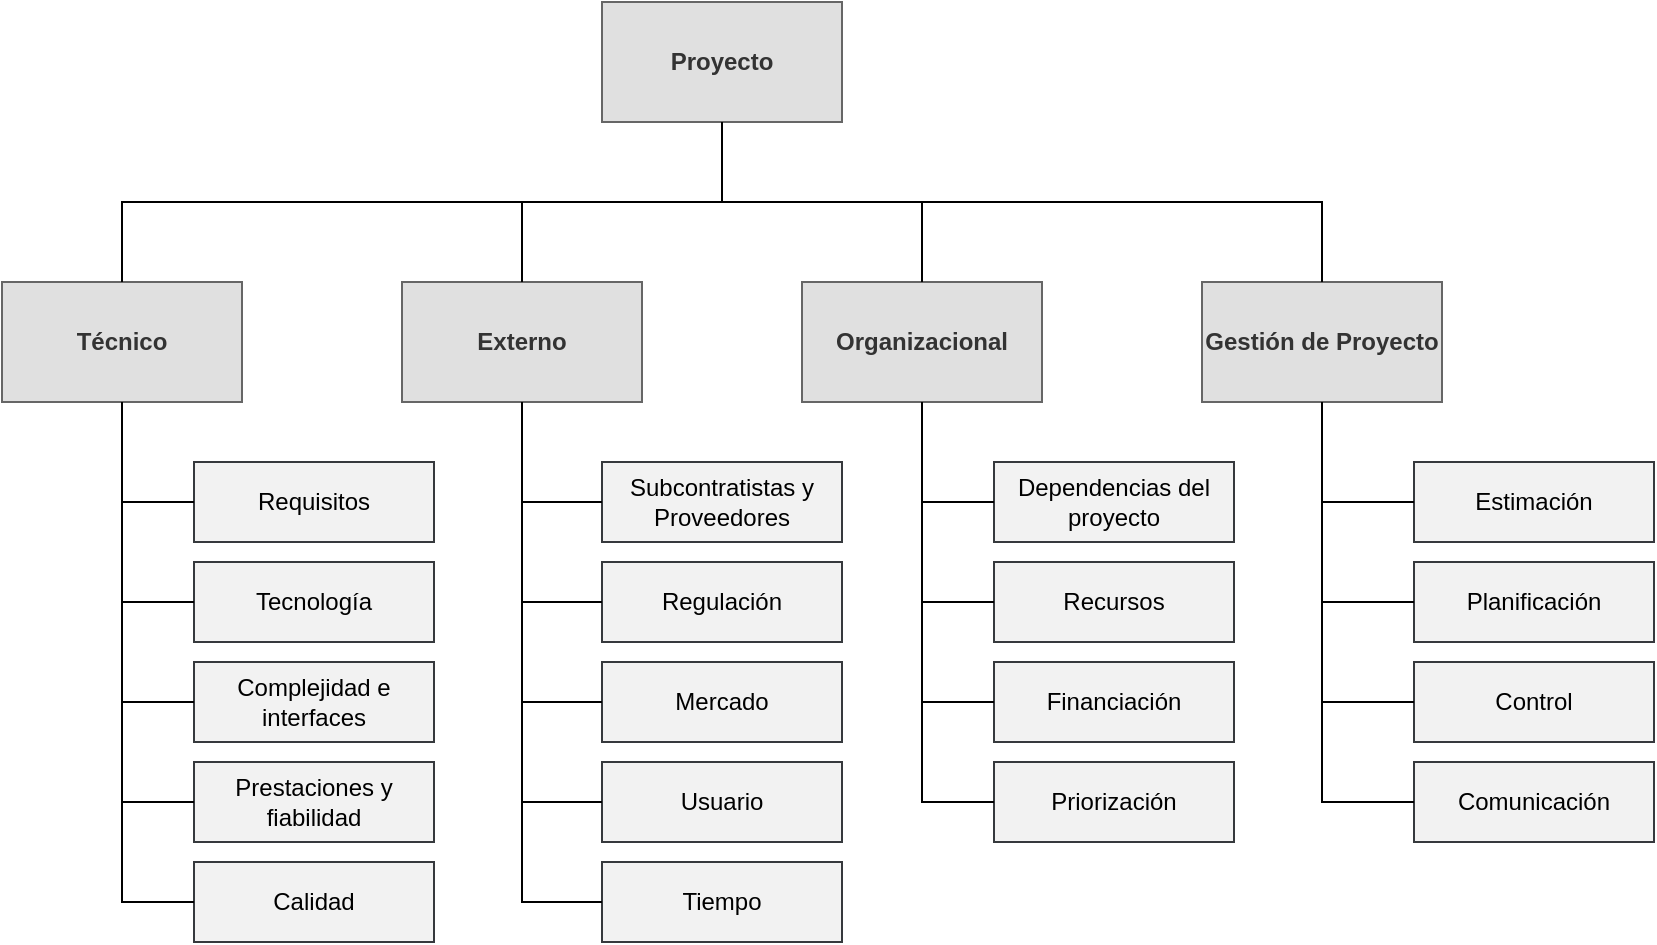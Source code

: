 <mxfile version="23.1.5" type="device">
  <diagram name="Página-1" id="uHWxVs0LwaG_lyF-c3OP">
    <mxGraphModel dx="2074" dy="1204" grid="1" gridSize="10" guides="1" tooltips="1" connect="1" arrows="1" fold="1" page="1" pageScale="1" pageWidth="827" pageHeight="1169" background="none" math="0" shadow="0">
      <root>
        <mxCell id="0" />
        <mxCell id="1" parent="0" />
        <mxCell id="MjiaWBXvYtHZBTpJzOOx-1" value="Proyecto" style="rounded=0;whiteSpace=wrap;html=1;fillColor=#E0E0E0;fontColor=#333333;strokeColor=#666666;fontSize=12;fontStyle=1" parent="1" vertex="1">
          <mxGeometry x="300" y="300" width="120" height="60" as="geometry" />
        </mxCell>
        <mxCell id="MjiaWBXvYtHZBTpJzOOx-2" value="Técnico" style="rounded=0;whiteSpace=wrap;html=1;fontStyle=1;fillColor=#E0E0E0;fontColor=#333333;strokeColor=#666666;" parent="1" vertex="1">
          <mxGeometry y="440" width="120" height="60" as="geometry" />
        </mxCell>
        <mxCell id="MjiaWBXvYtHZBTpJzOOx-3" value="Externo" style="rounded=0;whiteSpace=wrap;html=1;fontStyle=1;fillColor=#E0E0E0;fontColor=#333333;strokeColor=#666666;" parent="1" vertex="1">
          <mxGeometry x="200" y="440" width="120" height="60" as="geometry" />
        </mxCell>
        <mxCell id="MjiaWBXvYtHZBTpJzOOx-4" value="Organizacional" style="rounded=0;whiteSpace=wrap;html=1;fontStyle=1;fillColor=#E0E0E0;fontColor=#333333;strokeColor=#666666;" parent="1" vertex="1">
          <mxGeometry x="400" y="440" width="120" height="60" as="geometry" />
        </mxCell>
        <mxCell id="MjiaWBXvYtHZBTpJzOOx-5" value="Gestión de Proyecto" style="rounded=0;whiteSpace=wrap;html=1;fontStyle=1;fillColor=#E0E0E0;fontColor=#333333;strokeColor=#666666;" parent="1" vertex="1">
          <mxGeometry x="600" y="440" width="120" height="60" as="geometry" />
        </mxCell>
        <mxCell id="MjiaWBXvYtHZBTpJzOOx-6" value="Requisitos" style="rounded=0;whiteSpace=wrap;html=1;fillColor=#F2F2F2;strokeColor=#36393d;" parent="1" vertex="1">
          <mxGeometry x="96" y="530" width="120" height="40" as="geometry" />
        </mxCell>
        <mxCell id="MjiaWBXvYtHZBTpJzOOx-7" value="Tecnología" style="rounded=0;whiteSpace=wrap;html=1;fillColor=#F2F2F2;strokeColor=#36393d;" parent="1" vertex="1">
          <mxGeometry x="96" y="580" width="120" height="40" as="geometry" />
        </mxCell>
        <mxCell id="MjiaWBXvYtHZBTpJzOOx-8" value="Complejidad e interfaces" style="rounded=0;whiteSpace=wrap;html=1;fillColor=#F2F2F2;strokeColor=#36393d;" parent="1" vertex="1">
          <mxGeometry x="96" y="630" width="120" height="40" as="geometry" />
        </mxCell>
        <mxCell id="MjiaWBXvYtHZBTpJzOOx-9" value="Prestaciones y fiabilidad" style="rounded=0;whiteSpace=wrap;html=1;fillColor=#F2F2F2;strokeColor=#36393d;" parent="1" vertex="1">
          <mxGeometry x="96" y="680" width="120" height="40" as="geometry" />
        </mxCell>
        <mxCell id="MjiaWBXvYtHZBTpJzOOx-10" value="Calidad" style="rounded=0;whiteSpace=wrap;html=1;fillColor=#F2F2F2;strokeColor=#36393d;" parent="1" vertex="1">
          <mxGeometry x="96" y="730" width="120" height="40" as="geometry" />
        </mxCell>
        <mxCell id="MjiaWBXvYtHZBTpJzOOx-11" value="Subcontratistas y Proveedores" style="rounded=0;whiteSpace=wrap;html=1;fillColor=#F2F2F2;strokeColor=#36393d;" parent="1" vertex="1">
          <mxGeometry x="300" y="530" width="120" height="40" as="geometry" />
        </mxCell>
        <mxCell id="MjiaWBXvYtHZBTpJzOOx-12" value="Regulación" style="rounded=0;whiteSpace=wrap;html=1;fillColor=#F2F2F2;strokeColor=#36393d;" parent="1" vertex="1">
          <mxGeometry x="300" y="580" width="120" height="40" as="geometry" />
        </mxCell>
        <mxCell id="MjiaWBXvYtHZBTpJzOOx-13" value="Mercado" style="rounded=0;whiteSpace=wrap;html=1;fillColor=#F2F2F2;strokeColor=#36393d;" parent="1" vertex="1">
          <mxGeometry x="300" y="630" width="120" height="40" as="geometry" />
        </mxCell>
        <mxCell id="MjiaWBXvYtHZBTpJzOOx-14" value="Usuario" style="rounded=0;whiteSpace=wrap;html=1;fillColor=#F2F2F2;strokeColor=#36393d;" parent="1" vertex="1">
          <mxGeometry x="300" y="680" width="120" height="40" as="geometry" />
        </mxCell>
        <mxCell id="MjiaWBXvYtHZBTpJzOOx-15" value="Tiempo" style="rounded=0;whiteSpace=wrap;html=1;fillColor=#F2F2F2;strokeColor=#36393d;" parent="1" vertex="1">
          <mxGeometry x="300" y="730" width="120" height="40" as="geometry" />
        </mxCell>
        <mxCell id="MjiaWBXvYtHZBTpJzOOx-16" value="Dependencias del proyecto" style="rounded=0;whiteSpace=wrap;html=1;fillColor=#F2F2F2;strokeColor=#36393d;" parent="1" vertex="1">
          <mxGeometry x="496" y="530" width="120" height="40" as="geometry" />
        </mxCell>
        <mxCell id="MjiaWBXvYtHZBTpJzOOx-17" value="Recursos" style="rounded=0;whiteSpace=wrap;html=1;fillColor=#F2F2F2;strokeColor=#36393d;" parent="1" vertex="1">
          <mxGeometry x="496" y="580" width="120" height="40" as="geometry" />
        </mxCell>
        <mxCell id="MjiaWBXvYtHZBTpJzOOx-18" value="Financiación" style="rounded=0;whiteSpace=wrap;html=1;fillColor=#F2F2F2;strokeColor=#36393d;" parent="1" vertex="1">
          <mxGeometry x="496" y="630" width="120" height="40" as="geometry" />
        </mxCell>
        <mxCell id="MjiaWBXvYtHZBTpJzOOx-19" value="Priorización" style="rounded=0;whiteSpace=wrap;html=1;fillColor=#F2F2F2;strokeColor=#36393d;" parent="1" vertex="1">
          <mxGeometry x="496" y="680" width="120" height="40" as="geometry" />
        </mxCell>
        <mxCell id="MjiaWBXvYtHZBTpJzOOx-21" value="Estimación" style="rounded=0;whiteSpace=wrap;html=1;fillColor=#F2F2F2;strokeColor=#36393d;" parent="1" vertex="1">
          <mxGeometry x="706" y="530" width="120" height="40" as="geometry" />
        </mxCell>
        <mxCell id="MjiaWBXvYtHZBTpJzOOx-22" value="Planificación" style="rounded=0;whiteSpace=wrap;html=1;fillColor=#F2F2F2;strokeColor=#36393d;" parent="1" vertex="1">
          <mxGeometry x="706" y="580" width="120" height="40" as="geometry" />
        </mxCell>
        <mxCell id="MjiaWBXvYtHZBTpJzOOx-23" value="Control" style="rounded=0;whiteSpace=wrap;html=1;fillColor=#F2F2F2;strokeColor=#36393d;" parent="1" vertex="1">
          <mxGeometry x="706" y="630" width="120" height="40" as="geometry" />
        </mxCell>
        <mxCell id="MjiaWBXvYtHZBTpJzOOx-24" value="Comunicación" style="rounded=0;whiteSpace=wrap;html=1;fillColor=#F2F2F2;strokeColor=#36393d;" parent="1" vertex="1">
          <mxGeometry x="706" y="680" width="120" height="40" as="geometry" />
        </mxCell>
        <mxCell id="MjiaWBXvYtHZBTpJzOOx-25" value="" style="endArrow=none;html=1;rounded=0;entryX=0.5;entryY=1;entryDx=0;entryDy=0;exitX=0.5;exitY=0;exitDx=0;exitDy=0;" parent="1" source="MjiaWBXvYtHZBTpJzOOx-3" target="MjiaWBXvYtHZBTpJzOOx-1" edge="1">
          <mxGeometry width="50" height="50" relative="1" as="geometry">
            <mxPoint x="310" y="420" as="sourcePoint" />
            <mxPoint x="360" y="370" as="targetPoint" />
            <Array as="points">
              <mxPoint x="260" y="400" />
              <mxPoint x="360" y="400" />
            </Array>
          </mxGeometry>
        </mxCell>
        <mxCell id="MjiaWBXvYtHZBTpJzOOx-26" value="" style="endArrow=none;html=1;rounded=0;entryX=0.5;entryY=1;entryDx=0;entryDy=0;exitX=0.5;exitY=0;exitDx=0;exitDy=0;" parent="1" source="MjiaWBXvYtHZBTpJzOOx-4" target="MjiaWBXvYtHZBTpJzOOx-1" edge="1">
          <mxGeometry width="50" height="50" relative="1" as="geometry">
            <mxPoint x="270" y="450" as="sourcePoint" />
            <mxPoint x="370" y="370" as="targetPoint" />
            <Array as="points">
              <mxPoint x="460" y="400" />
              <mxPoint x="360" y="400" />
            </Array>
          </mxGeometry>
        </mxCell>
        <mxCell id="MjiaWBXvYtHZBTpJzOOx-27" value="" style="endArrow=none;html=1;rounded=0;entryX=0.5;entryY=1;entryDx=0;entryDy=0;exitX=0.5;exitY=0;exitDx=0;exitDy=0;" parent="1" source="MjiaWBXvYtHZBTpJzOOx-5" target="MjiaWBXvYtHZBTpJzOOx-1" edge="1">
          <mxGeometry width="50" height="50" relative="1" as="geometry">
            <mxPoint x="280" y="460" as="sourcePoint" />
            <mxPoint x="380" y="380" as="targetPoint" />
            <Array as="points">
              <mxPoint x="660" y="400" />
              <mxPoint x="360" y="400" />
            </Array>
          </mxGeometry>
        </mxCell>
        <mxCell id="MjiaWBXvYtHZBTpJzOOx-28" value="" style="endArrow=none;html=1;rounded=0;entryX=0.5;entryY=1;entryDx=0;entryDy=0;exitX=0.5;exitY=0;exitDx=0;exitDy=0;" parent="1" source="MjiaWBXvYtHZBTpJzOOx-2" target="MjiaWBXvYtHZBTpJzOOx-1" edge="1">
          <mxGeometry width="50" height="50" relative="1" as="geometry">
            <mxPoint x="290" y="470" as="sourcePoint" />
            <mxPoint x="390" y="390" as="targetPoint" />
            <Array as="points">
              <mxPoint x="60" y="400" />
              <mxPoint x="360" y="400" />
            </Array>
          </mxGeometry>
        </mxCell>
        <mxCell id="MjiaWBXvYtHZBTpJzOOx-30" value="" style="endArrow=none;html=1;rounded=0;exitX=0.5;exitY=1;exitDx=0;exitDy=0;entryX=0;entryY=0.5;entryDx=0;entryDy=0;" parent="1" source="MjiaWBXvYtHZBTpJzOOx-2" target="MjiaWBXvYtHZBTpJzOOx-6" edge="1">
          <mxGeometry width="50" height="50" relative="1" as="geometry">
            <mxPoint x="326" y="350" as="sourcePoint" />
            <mxPoint x="376" y="300" as="targetPoint" />
            <Array as="points">
              <mxPoint x="60" y="550" />
            </Array>
          </mxGeometry>
        </mxCell>
        <mxCell id="MjiaWBXvYtHZBTpJzOOx-31" value="" style="endArrow=none;html=1;rounded=0;exitX=0.5;exitY=1;exitDx=0;exitDy=0;entryX=0;entryY=0.5;entryDx=0;entryDy=0;" parent="1" source="MjiaWBXvYtHZBTpJzOOx-2" target="MjiaWBXvYtHZBTpJzOOx-7" edge="1">
          <mxGeometry width="50" height="50" relative="1" as="geometry">
            <mxPoint x="70" y="510" as="sourcePoint" />
            <mxPoint x="106" y="560" as="targetPoint" />
            <Array as="points">
              <mxPoint x="60" y="600" />
            </Array>
          </mxGeometry>
        </mxCell>
        <mxCell id="MjiaWBXvYtHZBTpJzOOx-32" value="" style="endArrow=none;html=1;rounded=0;entryX=0;entryY=0.5;entryDx=0;entryDy=0;exitX=0.5;exitY=1;exitDx=0;exitDy=0;" parent="1" source="MjiaWBXvYtHZBTpJzOOx-2" target="MjiaWBXvYtHZBTpJzOOx-8" edge="1">
          <mxGeometry width="50" height="50" relative="1" as="geometry">
            <mxPoint x="146" y="650" as="sourcePoint" />
            <mxPoint x="196" y="600" as="targetPoint" />
            <Array as="points">
              <mxPoint x="60" y="650" />
            </Array>
          </mxGeometry>
        </mxCell>
        <mxCell id="MjiaWBXvYtHZBTpJzOOx-33" value="" style="endArrow=none;html=1;rounded=0;exitX=0;exitY=0.5;exitDx=0;exitDy=0;entryX=0.5;entryY=1;entryDx=0;entryDy=0;" parent="1" source="MjiaWBXvYtHZBTpJzOOx-9" target="MjiaWBXvYtHZBTpJzOOx-2" edge="1">
          <mxGeometry width="50" height="50" relative="1" as="geometry">
            <mxPoint x="146" y="650" as="sourcePoint" />
            <mxPoint x="196" y="600" as="targetPoint" />
            <Array as="points">
              <mxPoint x="60" y="700" />
            </Array>
          </mxGeometry>
        </mxCell>
        <mxCell id="MjiaWBXvYtHZBTpJzOOx-34" value="" style="endArrow=none;html=1;rounded=0;exitX=0;exitY=0.5;exitDx=0;exitDy=0;entryX=0.5;entryY=1;entryDx=0;entryDy=0;" parent="1" source="MjiaWBXvYtHZBTpJzOOx-10" target="MjiaWBXvYtHZBTpJzOOx-2" edge="1">
          <mxGeometry width="50" height="50" relative="1" as="geometry">
            <mxPoint x="146" y="650" as="sourcePoint" />
            <mxPoint x="196" y="600" as="targetPoint" />
            <Array as="points">
              <mxPoint x="60" y="750" />
            </Array>
          </mxGeometry>
        </mxCell>
        <mxCell id="MjiaWBXvYtHZBTpJzOOx-35" value="" style="endArrow=none;html=1;rounded=0;exitX=0.5;exitY=1;exitDx=0;exitDy=0;entryX=0;entryY=0.5;entryDx=0;entryDy=0;" parent="1" source="MjiaWBXvYtHZBTpJzOOx-3" target="MjiaWBXvYtHZBTpJzOOx-11" edge="1">
          <mxGeometry width="50" height="50" relative="1" as="geometry">
            <mxPoint x="256" y="500" as="sourcePoint" />
            <mxPoint x="292" y="550" as="targetPoint" />
            <Array as="points">
              <mxPoint x="260" y="550" />
            </Array>
          </mxGeometry>
        </mxCell>
        <mxCell id="MjiaWBXvYtHZBTpJzOOx-36" value="" style="endArrow=none;html=1;rounded=0;entryX=0;entryY=0.5;entryDx=0;entryDy=0;exitX=0.5;exitY=1;exitDx=0;exitDy=0;" parent="1" source="MjiaWBXvYtHZBTpJzOOx-3" target="MjiaWBXvYtHZBTpJzOOx-12" edge="1">
          <mxGeometry width="50" height="50" relative="1" as="geometry">
            <mxPoint x="256" y="500" as="sourcePoint" />
            <mxPoint x="292" y="600" as="targetPoint" />
            <Array as="points">
              <mxPoint x="260" y="600" />
            </Array>
          </mxGeometry>
        </mxCell>
        <mxCell id="MjiaWBXvYtHZBTpJzOOx-37" value="" style="endArrow=none;html=1;rounded=0;entryX=0;entryY=0.5;entryDx=0;entryDy=0;exitX=0.5;exitY=1;exitDx=0;exitDy=0;" parent="1" source="MjiaWBXvYtHZBTpJzOOx-3" target="MjiaWBXvYtHZBTpJzOOx-13" edge="1">
          <mxGeometry width="50" height="50" relative="1" as="geometry">
            <mxPoint x="256" y="500" as="sourcePoint" />
            <mxPoint x="292" y="650" as="targetPoint" />
            <Array as="points">
              <mxPoint x="260" y="650" />
            </Array>
          </mxGeometry>
        </mxCell>
        <mxCell id="MjiaWBXvYtHZBTpJzOOx-38" value="" style="endArrow=none;html=1;rounded=0;exitX=0;exitY=0.5;exitDx=0;exitDy=0;entryX=0.5;entryY=1;entryDx=0;entryDy=0;" parent="1" source="MjiaWBXvYtHZBTpJzOOx-14" target="MjiaWBXvYtHZBTpJzOOx-3" edge="1">
          <mxGeometry width="50" height="50" relative="1" as="geometry">
            <mxPoint x="292" y="700" as="sourcePoint" />
            <mxPoint x="256" y="500" as="targetPoint" />
            <Array as="points">
              <mxPoint x="260" y="700" />
            </Array>
          </mxGeometry>
        </mxCell>
        <mxCell id="MjiaWBXvYtHZBTpJzOOx-39" value="" style="endArrow=none;html=1;rounded=0;exitX=0;exitY=0.5;exitDx=0;exitDy=0;entryX=0.5;entryY=1;entryDx=0;entryDy=0;" parent="1" source="MjiaWBXvYtHZBTpJzOOx-15" target="MjiaWBXvYtHZBTpJzOOx-3" edge="1">
          <mxGeometry width="50" height="50" relative="1" as="geometry">
            <mxPoint x="292" y="750" as="sourcePoint" />
            <mxPoint x="256" y="500" as="targetPoint" />
            <Array as="points">
              <mxPoint x="260" y="750" />
            </Array>
          </mxGeometry>
        </mxCell>
        <mxCell id="MjiaWBXvYtHZBTpJzOOx-41" value="" style="endArrow=none;html=1;rounded=0;entryX=0;entryY=0.5;entryDx=0;entryDy=0;exitX=0.5;exitY=1;exitDx=0;exitDy=0;" parent="1" source="MjiaWBXvYtHZBTpJzOOx-4" target="MjiaWBXvYtHZBTpJzOOx-16" edge="1">
          <mxGeometry width="50" height="50" relative="1" as="geometry">
            <mxPoint x="206" y="650" as="sourcePoint" />
            <mxPoint x="256" y="600" as="targetPoint" />
            <Array as="points">
              <mxPoint x="460" y="550" />
            </Array>
          </mxGeometry>
        </mxCell>
        <mxCell id="MjiaWBXvYtHZBTpJzOOx-42" value="" style="endArrow=none;html=1;rounded=0;entryX=0;entryY=0.5;entryDx=0;entryDy=0;exitX=0.5;exitY=1;exitDx=0;exitDy=0;" parent="1" source="MjiaWBXvYtHZBTpJzOOx-4" target="MjiaWBXvYtHZBTpJzOOx-17" edge="1">
          <mxGeometry width="50" height="50" relative="1" as="geometry">
            <mxPoint x="206" y="650" as="sourcePoint" />
            <mxPoint x="256" y="600" as="targetPoint" />
            <Array as="points">
              <mxPoint x="460" y="600" />
            </Array>
          </mxGeometry>
        </mxCell>
        <mxCell id="MjiaWBXvYtHZBTpJzOOx-43" value="" style="endArrow=none;html=1;rounded=0;entryX=0;entryY=0.5;entryDx=0;entryDy=0;exitX=0.5;exitY=1;exitDx=0;exitDy=0;" parent="1" source="MjiaWBXvYtHZBTpJzOOx-4" target="MjiaWBXvYtHZBTpJzOOx-18" edge="1">
          <mxGeometry width="50" height="50" relative="1" as="geometry">
            <mxPoint x="206" y="650" as="sourcePoint" />
            <mxPoint x="256" y="600" as="targetPoint" />
            <Array as="points">
              <mxPoint x="460" y="650" />
            </Array>
          </mxGeometry>
        </mxCell>
        <mxCell id="MjiaWBXvYtHZBTpJzOOx-44" value="" style="endArrow=none;html=1;rounded=0;entryX=0;entryY=0.5;entryDx=0;entryDy=0;exitX=0.5;exitY=1;exitDx=0;exitDy=0;" parent="1" source="MjiaWBXvYtHZBTpJzOOx-4" target="MjiaWBXvYtHZBTpJzOOx-19" edge="1">
          <mxGeometry width="50" height="50" relative="1" as="geometry">
            <mxPoint x="206" y="650" as="sourcePoint" />
            <mxPoint x="256" y="600" as="targetPoint" />
            <Array as="points">
              <mxPoint x="460" y="700" />
            </Array>
          </mxGeometry>
        </mxCell>
        <mxCell id="MjiaWBXvYtHZBTpJzOOx-45" value="" style="endArrow=none;html=1;rounded=0;entryX=0;entryY=0.5;entryDx=0;entryDy=0;exitX=0.5;exitY=1;exitDx=0;exitDy=0;" parent="1" source="MjiaWBXvYtHZBTpJzOOx-5" target="MjiaWBXvYtHZBTpJzOOx-21" edge="1">
          <mxGeometry width="50" height="50" relative="1" as="geometry">
            <mxPoint x="336" y="630" as="sourcePoint" />
            <mxPoint x="386" y="580" as="targetPoint" />
            <Array as="points">
              <mxPoint x="660" y="550" />
            </Array>
          </mxGeometry>
        </mxCell>
        <mxCell id="MjiaWBXvYtHZBTpJzOOx-46" value="" style="endArrow=none;html=1;rounded=0;entryX=0;entryY=0.5;entryDx=0;entryDy=0;exitX=0.5;exitY=1;exitDx=0;exitDy=0;" parent="1" source="MjiaWBXvYtHZBTpJzOOx-5" target="MjiaWBXvYtHZBTpJzOOx-22" edge="1">
          <mxGeometry width="50" height="50" relative="1" as="geometry">
            <mxPoint x="336" y="630" as="sourcePoint" />
            <mxPoint x="386" y="580" as="targetPoint" />
            <Array as="points">
              <mxPoint x="660" y="600" />
            </Array>
          </mxGeometry>
        </mxCell>
        <mxCell id="MjiaWBXvYtHZBTpJzOOx-47" value="" style="endArrow=none;html=1;rounded=0;entryX=0;entryY=0.5;entryDx=0;entryDy=0;exitX=0.5;exitY=1;exitDx=0;exitDy=0;" parent="1" source="MjiaWBXvYtHZBTpJzOOx-5" target="MjiaWBXvYtHZBTpJzOOx-23" edge="1">
          <mxGeometry width="50" height="50" relative="1" as="geometry">
            <mxPoint x="336" y="630" as="sourcePoint" />
            <mxPoint x="386" y="580" as="targetPoint" />
            <Array as="points">
              <mxPoint x="660" y="650" />
            </Array>
          </mxGeometry>
        </mxCell>
        <mxCell id="MjiaWBXvYtHZBTpJzOOx-48" value="" style="endArrow=none;html=1;rounded=0;entryX=0;entryY=0.5;entryDx=0;entryDy=0;exitX=0.5;exitY=1;exitDx=0;exitDy=0;" parent="1" source="MjiaWBXvYtHZBTpJzOOx-5" target="MjiaWBXvYtHZBTpJzOOx-24" edge="1">
          <mxGeometry width="50" height="50" relative="1" as="geometry">
            <mxPoint x="336" y="630" as="sourcePoint" />
            <mxPoint x="386" y="580" as="targetPoint" />
            <Array as="points">
              <mxPoint x="660" y="700" />
            </Array>
          </mxGeometry>
        </mxCell>
      </root>
    </mxGraphModel>
  </diagram>
</mxfile>
